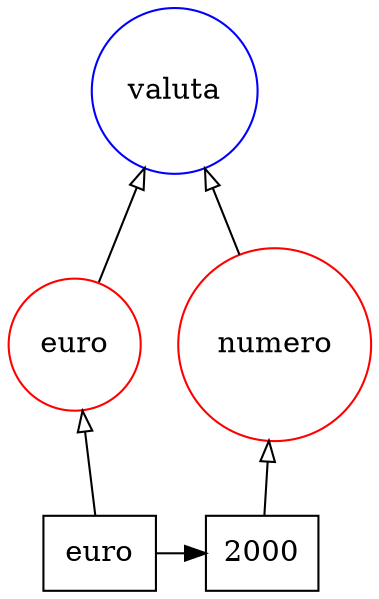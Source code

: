 digraph {
   rankdir=BT;
   edge [arrowhead=empty];

   subgraph {
      rank="source";
      edge [arrowhead=normal];
      node [shape=box];
      t120 [label="2000"];
      t119 [label="euro"];
      t119 -> t120;
   }

   subgraph {
      rank="same";
      node [color=red,shape=circle];
      tag154 [label=numero]; 
      tag270 [label=euro]; 
   }

   subgraph {
      rank="same";
      node [color=blue,shape=circle];
      tag272 [label=valuta]; 
   }

   subgraph {
      rank="same";
      node [color=green,shape=circle];
   }

   subgraph {
      rank="same";
      node [color=orange,shape=circle];
   }
   tag154 -> tag272;
   tag270 -> tag272;
   t120 -> tag154;
   t119 -> tag270;
}
